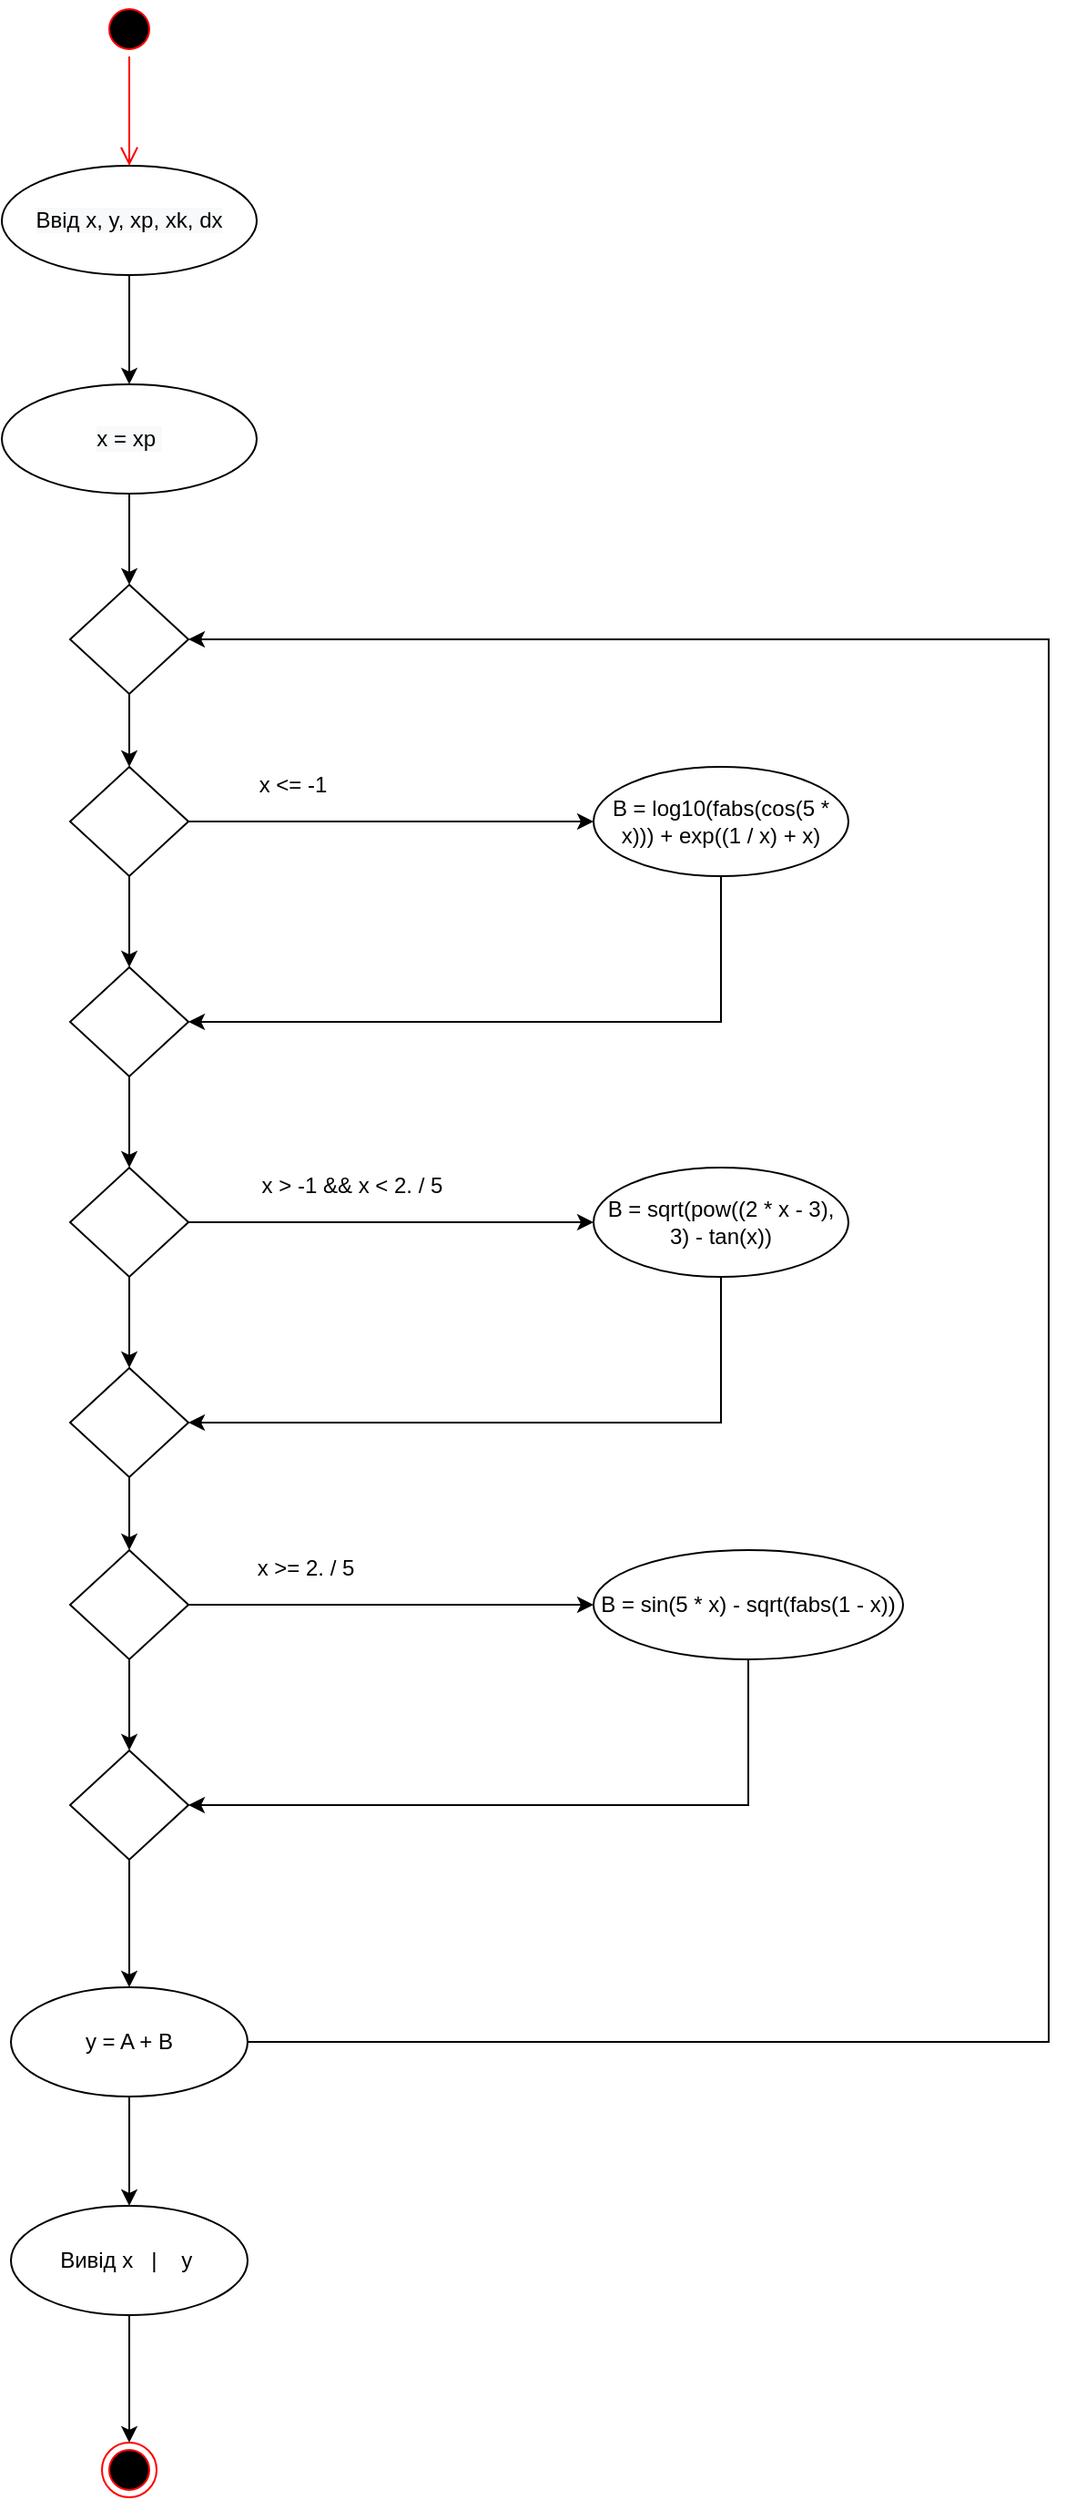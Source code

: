 <mxfile version="13.9.9" type="device"><diagram id="9zS57sX6WLq4PqVuUkQ2" name="Page-1"><mxGraphModel dx="1038" dy="607" grid="1" gridSize="10" guides="1" tooltips="1" connect="1" arrows="1" fold="1" page="1" pageScale="1" pageWidth="850" pageHeight="1100" math="0" shadow="0"><root><mxCell id="0"/><mxCell id="1" parent="0"/><mxCell id="bw9KkvEJefd_uIOdm-Go-2" value="" style="ellipse;html=1;shape=startState;fillColor=#000000;strokeColor=#ff0000;" vertex="1" parent="1"><mxGeometry x="120" width="30" height="30" as="geometry"/></mxCell><mxCell id="bw9KkvEJefd_uIOdm-Go-3" value="" style="edgeStyle=orthogonalEdgeStyle;html=1;verticalAlign=bottom;endArrow=open;endSize=8;strokeColor=#ff0000;entryX=0.5;entryY=0;entryDx=0;entryDy=0;entryPerimeter=0;" edge="1" source="bw9KkvEJefd_uIOdm-Go-2" parent="1" target="bw9KkvEJefd_uIOdm-Go-4"><mxGeometry relative="1" as="geometry"><mxPoint x="135" y="90" as="targetPoint"/></mxGeometry></mxCell><mxCell id="bw9KkvEJefd_uIOdm-Go-6" value="" style="edgeStyle=orthogonalEdgeStyle;rounded=0;orthogonalLoop=1;jettySize=auto;html=1;" edge="1" parent="1" source="bw9KkvEJefd_uIOdm-Go-4" target="bw9KkvEJefd_uIOdm-Go-5"><mxGeometry relative="1" as="geometry"/></mxCell><mxCell id="bw9KkvEJefd_uIOdm-Go-4" value="&lt;span style=&quot;color: rgb(0 , 0 , 0) ; font-family: &amp;#34;helvetica&amp;#34; ; font-size: 12px ; font-style: normal ; font-weight: 400 ; letter-spacing: normal ; text-align: center ; text-indent: 0px ; text-transform: none ; word-spacing: 0px ; background-color: rgb(248 , 249 , 250) ; display: inline ; float: none&quot;&gt;Ввід x, y, xp, xk, dx&lt;/span&gt;" style="ellipse;whiteSpace=wrap;html=1;" vertex="1" parent="1"><mxGeometry x="65" y="90" width="140" height="60" as="geometry"/></mxCell><mxCell id="bw9KkvEJefd_uIOdm-Go-39" style="edgeStyle=orthogonalEdgeStyle;rounded=0;orthogonalLoop=1;jettySize=auto;html=1;exitX=0.5;exitY=1;exitDx=0;exitDy=0;entryX=0.5;entryY=0;entryDx=0;entryDy=0;" edge="1" parent="1" source="bw9KkvEJefd_uIOdm-Go-5" target="bw9KkvEJefd_uIOdm-Go-67"><mxGeometry relative="1" as="geometry"><mxPoint x="135" y="320" as="targetPoint"/></mxGeometry></mxCell><mxCell id="bw9KkvEJefd_uIOdm-Go-5" value="&lt;span style=&quot;color: rgb(0 , 0 , 0) ; font-family: &amp;#34;helvetica&amp;#34; ; font-size: 12px ; font-style: normal ; font-weight: 400 ; letter-spacing: normal ; text-align: center ; text-indent: 0px ; text-transform: none ; word-spacing: 0px ; background-color: rgb(248 , 249 , 250) ; display: inline ; float: none&quot;&gt;x = xp&amp;nbsp;&lt;/span&gt;" style="ellipse;whiteSpace=wrap;html=1;" vertex="1" parent="1"><mxGeometry x="65" y="210" width="140" height="60" as="geometry"/></mxCell><mxCell id="bw9KkvEJefd_uIOdm-Go-40" value="" style="edgeStyle=orthogonalEdgeStyle;rounded=0;orthogonalLoop=1;jettySize=auto;html=1;" edge="1" source="bw9KkvEJefd_uIOdm-Go-42" target="bw9KkvEJefd_uIOdm-Go-44" parent="1"><mxGeometry relative="1" as="geometry"/></mxCell><mxCell id="bw9KkvEJefd_uIOdm-Go-41" style="edgeStyle=orthogonalEdgeStyle;rounded=0;orthogonalLoop=1;jettySize=auto;html=1;exitX=1;exitY=0.5;exitDx=0;exitDy=0;entryX=0;entryY=0.5;entryDx=0;entryDy=0;" edge="1" source="bw9KkvEJefd_uIOdm-Go-42" target="bw9KkvEJefd_uIOdm-Go-46" parent="1"><mxGeometry relative="1" as="geometry"/></mxCell><mxCell id="bw9KkvEJefd_uIOdm-Go-42" value="" style="rhombus;whiteSpace=wrap;html=1;" vertex="1" parent="1"><mxGeometry x="102.5" y="420" width="65" height="60" as="geometry"/></mxCell><mxCell id="bw9KkvEJefd_uIOdm-Go-43" value="" style="edgeStyle=orthogonalEdgeStyle;rounded=0;orthogonalLoop=1;jettySize=auto;html=1;entryX=0.5;entryY=0;entryDx=0;entryDy=0;" edge="1" source="bw9KkvEJefd_uIOdm-Go-44" target="bw9KkvEJefd_uIOdm-Go-50" parent="1"><mxGeometry relative="1" as="geometry"><mxPoint x="135" y="640" as="targetPoint"/></mxGeometry></mxCell><mxCell id="bw9KkvEJefd_uIOdm-Go-44" value="" style="rhombus;whiteSpace=wrap;html=1;" vertex="1" parent="1"><mxGeometry x="102.5" y="530" width="65" height="60" as="geometry"/></mxCell><mxCell id="bw9KkvEJefd_uIOdm-Go-45" style="edgeStyle=orthogonalEdgeStyle;rounded=0;orthogonalLoop=1;jettySize=auto;html=1;exitX=0.5;exitY=1;exitDx=0;exitDy=0;entryX=1;entryY=0.5;entryDx=0;entryDy=0;" edge="1" source="bw9KkvEJefd_uIOdm-Go-46" target="bw9KkvEJefd_uIOdm-Go-44" parent="1"><mxGeometry relative="1" as="geometry"/></mxCell><mxCell id="bw9KkvEJefd_uIOdm-Go-46" value="B = log10(fabs(cos(5 * x))) + exp((1 / x) + x)" style="ellipse;whiteSpace=wrap;html=1;" vertex="1" parent="1"><mxGeometry x="390" y="420" width="140" height="60" as="geometry"/></mxCell><mxCell id="bw9KkvEJefd_uIOdm-Go-47" value="x &lt;= -1" style="text;html=1;strokeColor=none;fillColor=none;align=center;verticalAlign=middle;whiteSpace=wrap;rounded=0;" vertex="1" parent="1"><mxGeometry x="205" y="420" width="40" height="20" as="geometry"/></mxCell><mxCell id="bw9KkvEJefd_uIOdm-Go-48" value="" style="edgeStyle=orthogonalEdgeStyle;rounded=0;orthogonalLoop=1;jettySize=auto;html=1;" edge="1" source="bw9KkvEJefd_uIOdm-Go-50" target="bw9KkvEJefd_uIOdm-Go-52" parent="1"><mxGeometry relative="1" as="geometry"/></mxCell><mxCell id="bw9KkvEJefd_uIOdm-Go-49" style="edgeStyle=orthogonalEdgeStyle;rounded=0;orthogonalLoop=1;jettySize=auto;html=1;exitX=1;exitY=0.5;exitDx=0;exitDy=0;entryX=0;entryY=0.5;entryDx=0;entryDy=0;" edge="1" source="bw9KkvEJefd_uIOdm-Go-50" target="bw9KkvEJefd_uIOdm-Go-54" parent="1"><mxGeometry relative="1" as="geometry"/></mxCell><mxCell id="bw9KkvEJefd_uIOdm-Go-50" value="" style="rhombus;whiteSpace=wrap;html=1;" vertex="1" parent="1"><mxGeometry x="102.5" y="640" width="65" height="60" as="geometry"/></mxCell><mxCell id="bw9KkvEJefd_uIOdm-Go-51" style="edgeStyle=orthogonalEdgeStyle;rounded=0;orthogonalLoop=1;jettySize=auto;html=1;exitX=0.5;exitY=1;exitDx=0;exitDy=0;entryX=0.5;entryY=0;entryDx=0;entryDy=0;" edge="1" source="bw9KkvEJefd_uIOdm-Go-52" target="bw9KkvEJefd_uIOdm-Go-58" parent="1"><mxGeometry relative="1" as="geometry"/></mxCell><mxCell id="bw9KkvEJefd_uIOdm-Go-52" value="" style="rhombus;whiteSpace=wrap;html=1;" vertex="1" parent="1"><mxGeometry x="102.5" y="750" width="65" height="60" as="geometry"/></mxCell><mxCell id="bw9KkvEJefd_uIOdm-Go-53" style="edgeStyle=orthogonalEdgeStyle;rounded=0;orthogonalLoop=1;jettySize=auto;html=1;exitX=0.5;exitY=1;exitDx=0;exitDy=0;entryX=1;entryY=0.5;entryDx=0;entryDy=0;" edge="1" source="bw9KkvEJefd_uIOdm-Go-54" target="bw9KkvEJefd_uIOdm-Go-52" parent="1"><mxGeometry relative="1" as="geometry"/></mxCell><mxCell id="bw9KkvEJefd_uIOdm-Go-54" value="B = sqrt(pow((2 * x - 3), 3) - tan(x))" style="ellipse;whiteSpace=wrap;html=1;" vertex="1" parent="1"><mxGeometry x="390" y="640" width="140" height="60" as="geometry"/></mxCell><mxCell id="bw9KkvEJefd_uIOdm-Go-55" value="x &gt; -1 &amp;&amp; x &lt; 2. / 5" style="text;html=1;strokeColor=none;fillColor=none;align=center;verticalAlign=middle;whiteSpace=wrap;rounded=0;" vertex="1" parent="1"><mxGeometry x="205" y="640" width="105" height="20" as="geometry"/></mxCell><mxCell id="bw9KkvEJefd_uIOdm-Go-56" value="" style="edgeStyle=orthogonalEdgeStyle;rounded=0;orthogonalLoop=1;jettySize=auto;html=1;" edge="1" source="bw9KkvEJefd_uIOdm-Go-58" target="bw9KkvEJefd_uIOdm-Go-60" parent="1"><mxGeometry relative="1" as="geometry"/></mxCell><mxCell id="bw9KkvEJefd_uIOdm-Go-57" style="edgeStyle=orthogonalEdgeStyle;rounded=0;orthogonalLoop=1;jettySize=auto;html=1;exitX=1;exitY=0.5;exitDx=0;exitDy=0;entryX=0;entryY=0.5;entryDx=0;entryDy=0;" edge="1" source="bw9KkvEJefd_uIOdm-Go-58" target="bw9KkvEJefd_uIOdm-Go-62" parent="1"><mxGeometry relative="1" as="geometry"/></mxCell><mxCell id="bw9KkvEJefd_uIOdm-Go-58" value="" style="rhombus;whiteSpace=wrap;html=1;" vertex="1" parent="1"><mxGeometry x="102.5" y="850" width="65" height="60" as="geometry"/></mxCell><mxCell id="bw9KkvEJefd_uIOdm-Go-59" style="edgeStyle=orthogonalEdgeStyle;rounded=0;orthogonalLoop=1;jettySize=auto;html=1;exitX=0.5;exitY=1;exitDx=0;exitDy=0;entryX=0.5;entryY=0;entryDx=0;entryDy=0;" edge="1" source="bw9KkvEJefd_uIOdm-Go-60" target="bw9KkvEJefd_uIOdm-Go-65" parent="1"><mxGeometry relative="1" as="geometry"><mxPoint x="135" y="1090" as="targetPoint"/></mxGeometry></mxCell><mxCell id="bw9KkvEJefd_uIOdm-Go-60" value="" style="rhombus;whiteSpace=wrap;html=1;" vertex="1" parent="1"><mxGeometry x="102.5" y="960" width="65" height="60" as="geometry"/></mxCell><mxCell id="bw9KkvEJefd_uIOdm-Go-61" style="edgeStyle=orthogonalEdgeStyle;rounded=0;orthogonalLoop=1;jettySize=auto;html=1;exitX=0.5;exitY=1;exitDx=0;exitDy=0;entryX=1;entryY=0.5;entryDx=0;entryDy=0;" edge="1" source="bw9KkvEJefd_uIOdm-Go-62" target="bw9KkvEJefd_uIOdm-Go-60" parent="1"><mxGeometry relative="1" as="geometry"/></mxCell><mxCell id="bw9KkvEJefd_uIOdm-Go-62" value="B = sin(5 * x) - sqrt(fabs(1 - x))" style="ellipse;whiteSpace=wrap;html=1;" vertex="1" parent="1"><mxGeometry x="390" y="850" width="170" height="60" as="geometry"/></mxCell><mxCell id="bw9KkvEJefd_uIOdm-Go-63" value="x &gt;= 2. / 5" style="text;html=1;strokeColor=none;fillColor=none;align=center;verticalAlign=middle;whiteSpace=wrap;rounded=0;" vertex="1" parent="1"><mxGeometry x="202.5" y="850" width="57.5" height="20" as="geometry"/></mxCell><mxCell id="bw9KkvEJefd_uIOdm-Go-64" value="" style="edgeStyle=orthogonalEdgeStyle;rounded=0;orthogonalLoop=1;jettySize=auto;html=1;" edge="1" source="bw9KkvEJefd_uIOdm-Go-65" target="bw9KkvEJefd_uIOdm-Go-66" parent="1"><mxGeometry relative="1" as="geometry"/></mxCell><mxCell id="bw9KkvEJefd_uIOdm-Go-69" style="edgeStyle=orthogonalEdgeStyle;rounded=0;orthogonalLoop=1;jettySize=auto;html=1;exitX=1;exitY=0.5;exitDx=0;exitDy=0;entryX=1;entryY=0.5;entryDx=0;entryDy=0;" edge="1" parent="1" source="bw9KkvEJefd_uIOdm-Go-65" target="bw9KkvEJefd_uIOdm-Go-67"><mxGeometry relative="1" as="geometry"><Array as="points"><mxPoint x="640" y="1120"/><mxPoint x="640" y="350"/></Array></mxGeometry></mxCell><mxCell id="bw9KkvEJefd_uIOdm-Go-65" value="y = A + B" style="ellipse;whiteSpace=wrap;html=1;" vertex="1" parent="1"><mxGeometry x="70" y="1090" width="130" height="60" as="geometry"/></mxCell><mxCell id="bw9KkvEJefd_uIOdm-Go-71" style="edgeStyle=orthogonalEdgeStyle;rounded=0;orthogonalLoop=1;jettySize=auto;html=1;exitX=0.5;exitY=1;exitDx=0;exitDy=0;entryX=0.5;entryY=0;entryDx=0;entryDy=0;" edge="1" parent="1" source="bw9KkvEJefd_uIOdm-Go-66" target="bw9KkvEJefd_uIOdm-Go-70"><mxGeometry relative="1" as="geometry"/></mxCell><mxCell id="bw9KkvEJefd_uIOdm-Go-66" value="Вивід x&amp;nbsp; &amp;nbsp;|&amp;nbsp; &amp;nbsp; y&amp;nbsp;" style="ellipse;whiteSpace=wrap;html=1;" vertex="1" parent="1"><mxGeometry x="70" y="1210" width="130" height="60" as="geometry"/></mxCell><mxCell id="bw9KkvEJefd_uIOdm-Go-68" value="" style="edgeStyle=orthogonalEdgeStyle;rounded=0;orthogonalLoop=1;jettySize=auto;html=1;" edge="1" parent="1" source="bw9KkvEJefd_uIOdm-Go-67" target="bw9KkvEJefd_uIOdm-Go-42"><mxGeometry relative="1" as="geometry"/></mxCell><mxCell id="bw9KkvEJefd_uIOdm-Go-67" value="" style="rhombus;whiteSpace=wrap;html=1;" vertex="1" parent="1"><mxGeometry x="102.5" y="320" width="65" height="60" as="geometry"/></mxCell><mxCell id="bw9KkvEJefd_uIOdm-Go-70" value="" style="ellipse;html=1;shape=endState;fillColor=#000000;strokeColor=#ff0000;" vertex="1" parent="1"><mxGeometry x="120" y="1340" width="30" height="30" as="geometry"/></mxCell></root></mxGraphModel></diagram></mxfile>